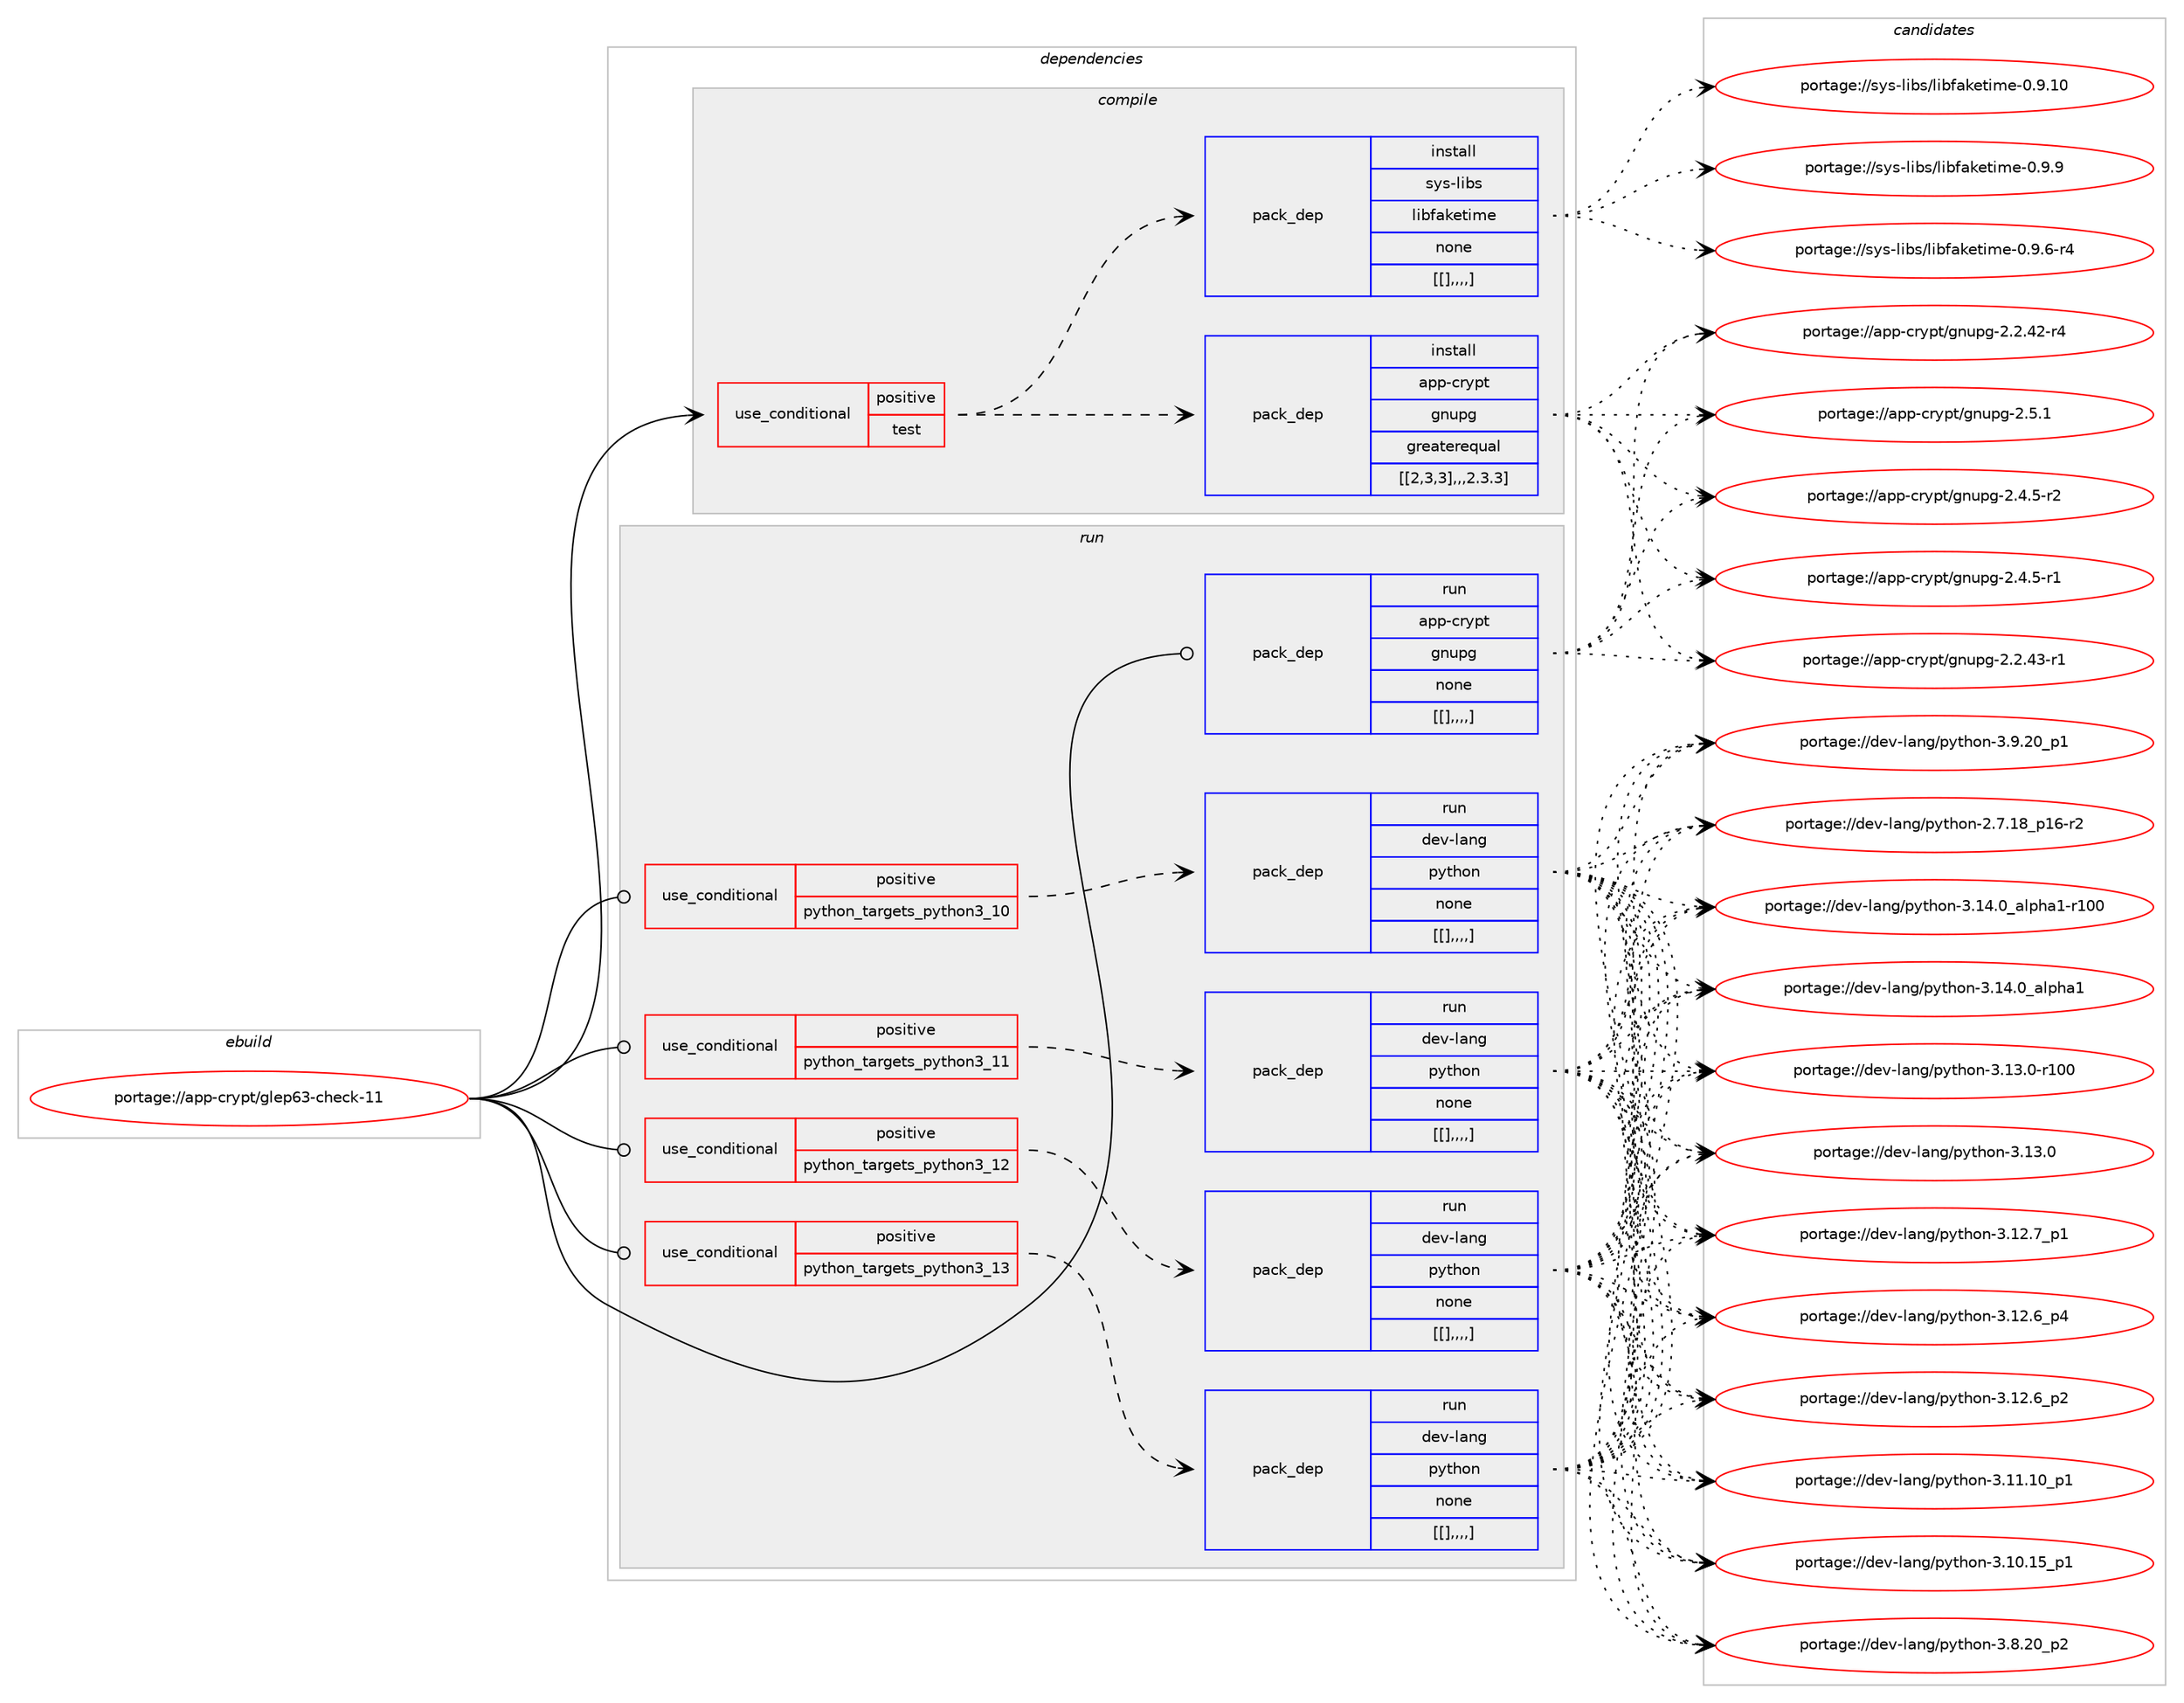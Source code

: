digraph prolog {

# *************
# Graph options
# *************

newrank=true;
concentrate=true;
compound=true;
graph [rankdir=LR,fontname=Helvetica,fontsize=10,ranksep=1.5];#, ranksep=2.5, nodesep=0.2];
edge  [arrowhead=vee];
node  [fontname=Helvetica,fontsize=10];

# **********
# The ebuild
# **********

subgraph cluster_leftcol {
color=gray;
label=<<i>ebuild</i>>;
id [label="portage://app-crypt/glep63-check-11", color=red, width=4, href="../app-crypt/glep63-check-11.svg"];
}

# ****************
# The dependencies
# ****************

subgraph cluster_midcol {
color=gray;
label=<<i>dependencies</i>>;
subgraph cluster_compile {
fillcolor="#eeeeee";
style=filled;
label=<<i>compile</i>>;
subgraph cond3600 {
dependency12968 [label=<<TABLE BORDER="0" CELLBORDER="1" CELLSPACING="0" CELLPADDING="4"><TR><TD ROWSPAN="3" CELLPADDING="10">use_conditional</TD></TR><TR><TD>positive</TD></TR><TR><TD>test</TD></TR></TABLE>>, shape=none, color=red];
subgraph pack9322 {
dependency12991 [label=<<TABLE BORDER="0" CELLBORDER="1" CELLSPACING="0" CELLPADDING="4" WIDTH="220"><TR><TD ROWSPAN="6" CELLPADDING="30">pack_dep</TD></TR><TR><TD WIDTH="110">install</TD></TR><TR><TD>app-crypt</TD></TR><TR><TD>gnupg</TD></TR><TR><TD>greaterequal</TD></TR><TR><TD>[[2,3,3],,,2.3.3]</TD></TR></TABLE>>, shape=none, color=blue];
}
dependency12968:e -> dependency12991:w [weight=20,style="dashed",arrowhead="vee"];
subgraph pack9347 {
dependency13024 [label=<<TABLE BORDER="0" CELLBORDER="1" CELLSPACING="0" CELLPADDING="4" WIDTH="220"><TR><TD ROWSPAN="6" CELLPADDING="30">pack_dep</TD></TR><TR><TD WIDTH="110">install</TD></TR><TR><TD>sys-libs</TD></TR><TR><TD>libfaketime</TD></TR><TR><TD>none</TD></TR><TR><TD>[[],,,,]</TD></TR></TABLE>>, shape=none, color=blue];
}
dependency12968:e -> dependency13024:w [weight=20,style="dashed",arrowhead="vee"];
}
id:e -> dependency12968:w [weight=20,style="solid",arrowhead="vee"];
}
subgraph cluster_compileandrun {
fillcolor="#eeeeee";
style=filled;
label=<<i>compile and run</i>>;
}
subgraph cluster_run {
fillcolor="#eeeeee";
style=filled;
label=<<i>run</i>>;
subgraph cond3633 {
dependency13071 [label=<<TABLE BORDER="0" CELLBORDER="1" CELLSPACING="0" CELLPADDING="4"><TR><TD ROWSPAN="3" CELLPADDING="10">use_conditional</TD></TR><TR><TD>positive</TD></TR><TR><TD>python_targets_python3_10</TD></TR></TABLE>>, shape=none, color=red];
subgraph pack9383 {
dependency13072 [label=<<TABLE BORDER="0" CELLBORDER="1" CELLSPACING="0" CELLPADDING="4" WIDTH="220"><TR><TD ROWSPAN="6" CELLPADDING="30">pack_dep</TD></TR><TR><TD WIDTH="110">run</TD></TR><TR><TD>dev-lang</TD></TR><TR><TD>python</TD></TR><TR><TD>none</TD></TR><TR><TD>[[],,,,]</TD></TR></TABLE>>, shape=none, color=blue];
}
dependency13071:e -> dependency13072:w [weight=20,style="dashed",arrowhead="vee"];
}
id:e -> dependency13071:w [weight=20,style="solid",arrowhead="odot"];
subgraph cond3640 {
dependency13077 [label=<<TABLE BORDER="0" CELLBORDER="1" CELLSPACING="0" CELLPADDING="4"><TR><TD ROWSPAN="3" CELLPADDING="10">use_conditional</TD></TR><TR><TD>positive</TD></TR><TR><TD>python_targets_python3_11</TD></TR></TABLE>>, shape=none, color=red];
subgraph pack9385 {
dependency13111 [label=<<TABLE BORDER="0" CELLBORDER="1" CELLSPACING="0" CELLPADDING="4" WIDTH="220"><TR><TD ROWSPAN="6" CELLPADDING="30">pack_dep</TD></TR><TR><TD WIDTH="110">run</TD></TR><TR><TD>dev-lang</TD></TR><TR><TD>python</TD></TR><TR><TD>none</TD></TR><TR><TD>[[],,,,]</TD></TR></TABLE>>, shape=none, color=blue];
}
dependency13077:e -> dependency13111:w [weight=20,style="dashed",arrowhead="vee"];
}
id:e -> dependency13077:w [weight=20,style="solid",arrowhead="odot"];
subgraph cond3657 {
dependency13154 [label=<<TABLE BORDER="0" CELLBORDER="1" CELLSPACING="0" CELLPADDING="4"><TR><TD ROWSPAN="3" CELLPADDING="10">use_conditional</TD></TR><TR><TD>positive</TD></TR><TR><TD>python_targets_python3_12</TD></TR></TABLE>>, shape=none, color=red];
subgraph pack9452 {
dependency13207 [label=<<TABLE BORDER="0" CELLBORDER="1" CELLSPACING="0" CELLPADDING="4" WIDTH="220"><TR><TD ROWSPAN="6" CELLPADDING="30">pack_dep</TD></TR><TR><TD WIDTH="110">run</TD></TR><TR><TD>dev-lang</TD></TR><TR><TD>python</TD></TR><TR><TD>none</TD></TR><TR><TD>[[],,,,]</TD></TR></TABLE>>, shape=none, color=blue];
}
dependency13154:e -> dependency13207:w [weight=20,style="dashed",arrowhead="vee"];
}
id:e -> dependency13154:w [weight=20,style="solid",arrowhead="odot"];
subgraph cond3678 {
dependency13217 [label=<<TABLE BORDER="0" CELLBORDER="1" CELLSPACING="0" CELLPADDING="4"><TR><TD ROWSPAN="3" CELLPADDING="10">use_conditional</TD></TR><TR><TD>positive</TD></TR><TR><TD>python_targets_python3_13</TD></TR></TABLE>>, shape=none, color=red];
subgraph pack9490 {
dependency13248 [label=<<TABLE BORDER="0" CELLBORDER="1" CELLSPACING="0" CELLPADDING="4" WIDTH="220"><TR><TD ROWSPAN="6" CELLPADDING="30">pack_dep</TD></TR><TR><TD WIDTH="110">run</TD></TR><TR><TD>dev-lang</TD></TR><TR><TD>python</TD></TR><TR><TD>none</TD></TR><TR><TD>[[],,,,]</TD></TR></TABLE>>, shape=none, color=blue];
}
dependency13217:e -> dependency13248:w [weight=20,style="dashed",arrowhead="vee"];
}
id:e -> dependency13217:w [weight=20,style="solid",arrowhead="odot"];
subgraph pack9504 {
dependency13262 [label=<<TABLE BORDER="0" CELLBORDER="1" CELLSPACING="0" CELLPADDING="4" WIDTH="220"><TR><TD ROWSPAN="6" CELLPADDING="30">pack_dep</TD></TR><TR><TD WIDTH="110">run</TD></TR><TR><TD>app-crypt</TD></TR><TR><TD>gnupg</TD></TR><TR><TD>none</TD></TR><TR><TD>[[],,,,]</TD></TR></TABLE>>, shape=none, color=blue];
}
id:e -> dependency13262:w [weight=20,style="solid",arrowhead="odot"];
}
}

# **************
# The candidates
# **************

subgraph cluster_choices {
rank=same;
color=gray;
label=<<i>candidates</i>>;

subgraph choice9074 {
color=black;
nodesep=1;
choice97112112459911412111211647103110117112103455046534649 [label="portage://app-crypt/gnupg-2.5.1", color=red, width=4,href="../app-crypt/gnupg-2.5.1.svg"];
choice971121124599114121112116471031101171121034550465246534511450 [label="portage://app-crypt/gnupg-2.4.5-r2", color=red, width=4,href="../app-crypt/gnupg-2.4.5-r2.svg"];
choice971121124599114121112116471031101171121034550465246534511449 [label="portage://app-crypt/gnupg-2.4.5-r1", color=red, width=4,href="../app-crypt/gnupg-2.4.5-r1.svg"];
choice97112112459911412111211647103110117112103455046504652514511449 [label="portage://app-crypt/gnupg-2.2.43-r1", color=red, width=4,href="../app-crypt/gnupg-2.2.43-r1.svg"];
choice97112112459911412111211647103110117112103455046504652504511452 [label="portage://app-crypt/gnupg-2.2.42-r4", color=red, width=4,href="../app-crypt/gnupg-2.2.42-r4.svg"];
dependency12991:e -> choice97112112459911412111211647103110117112103455046534649:w [style=dotted,weight="100"];
dependency12991:e -> choice971121124599114121112116471031101171121034550465246534511450:w [style=dotted,weight="100"];
dependency12991:e -> choice971121124599114121112116471031101171121034550465246534511449:w [style=dotted,weight="100"];
dependency12991:e -> choice97112112459911412111211647103110117112103455046504652514511449:w [style=dotted,weight="100"];
dependency12991:e -> choice97112112459911412111211647103110117112103455046504652504511452:w [style=dotted,weight="100"];
}
subgraph choice9095 {
color=black;
nodesep=1;
choice115121115451081059811547108105981029710710111610510910145484657464948 [label="portage://sys-libs/libfaketime-0.9.10", color=red, width=4,href="../sys-libs/libfaketime-0.9.10.svg"];
choice1151211154510810598115471081059810297107101116105109101454846574657 [label="portage://sys-libs/libfaketime-0.9.9", color=red, width=4,href="../sys-libs/libfaketime-0.9.9.svg"];
choice11512111545108105981154710810598102971071011161051091014548465746544511452 [label="portage://sys-libs/libfaketime-0.9.6-r4", color=red, width=4,href="../sys-libs/libfaketime-0.9.6-r4.svg"];
dependency13024:e -> choice115121115451081059811547108105981029710710111610510910145484657464948:w [style=dotted,weight="100"];
dependency13024:e -> choice1151211154510810598115471081059810297107101116105109101454846574657:w [style=dotted,weight="100"];
dependency13024:e -> choice11512111545108105981154710810598102971071011161051091014548465746544511452:w [style=dotted,weight="100"];
}
subgraph choice9221 {
color=black;
nodesep=1;
choice100101118451089711010347112121116104111110455146495246489597108112104974945114494848 [label="portage://dev-lang/python-3.14.0_alpha1-r100", color=red, width=4,href="../dev-lang/python-3.14.0_alpha1-r100.svg"];
choice1001011184510897110103471121211161041111104551464952464895971081121049749 [label="portage://dev-lang/python-3.14.0_alpha1", color=red, width=4,href="../dev-lang/python-3.14.0_alpha1.svg"];
choice1001011184510897110103471121211161041111104551464951464845114494848 [label="portage://dev-lang/python-3.13.0-r100", color=red, width=4,href="../dev-lang/python-3.13.0-r100.svg"];
choice10010111845108971101034711212111610411111045514649514648 [label="portage://dev-lang/python-3.13.0", color=red, width=4,href="../dev-lang/python-3.13.0.svg"];
choice100101118451089711010347112121116104111110455146495046559511249 [label="portage://dev-lang/python-3.12.7_p1", color=red, width=4,href="../dev-lang/python-3.12.7_p1.svg"];
choice100101118451089711010347112121116104111110455146495046549511252 [label="portage://dev-lang/python-3.12.6_p4", color=red, width=4,href="../dev-lang/python-3.12.6_p4.svg"];
choice100101118451089711010347112121116104111110455146495046549511250 [label="portage://dev-lang/python-3.12.6_p2", color=red, width=4,href="../dev-lang/python-3.12.6_p2.svg"];
choice10010111845108971101034711212111610411111045514649494649489511249 [label="portage://dev-lang/python-3.11.10_p1", color=red, width=4,href="../dev-lang/python-3.11.10_p1.svg"];
choice10010111845108971101034711212111610411111045514649484649539511249 [label="portage://dev-lang/python-3.10.15_p1", color=red, width=4,href="../dev-lang/python-3.10.15_p1.svg"];
choice100101118451089711010347112121116104111110455146574650489511249 [label="portage://dev-lang/python-3.9.20_p1", color=red, width=4,href="../dev-lang/python-3.9.20_p1.svg"];
choice100101118451089711010347112121116104111110455146564650489511250 [label="portage://dev-lang/python-3.8.20_p2", color=red, width=4,href="../dev-lang/python-3.8.20_p2.svg"];
choice100101118451089711010347112121116104111110455046554649569511249544511450 [label="portage://dev-lang/python-2.7.18_p16-r2", color=red, width=4,href="../dev-lang/python-2.7.18_p16-r2.svg"];
dependency13072:e -> choice100101118451089711010347112121116104111110455146495246489597108112104974945114494848:w [style=dotted,weight="100"];
dependency13072:e -> choice1001011184510897110103471121211161041111104551464952464895971081121049749:w [style=dotted,weight="100"];
dependency13072:e -> choice1001011184510897110103471121211161041111104551464951464845114494848:w [style=dotted,weight="100"];
dependency13072:e -> choice10010111845108971101034711212111610411111045514649514648:w [style=dotted,weight="100"];
dependency13072:e -> choice100101118451089711010347112121116104111110455146495046559511249:w [style=dotted,weight="100"];
dependency13072:e -> choice100101118451089711010347112121116104111110455146495046549511252:w [style=dotted,weight="100"];
dependency13072:e -> choice100101118451089711010347112121116104111110455146495046549511250:w [style=dotted,weight="100"];
dependency13072:e -> choice10010111845108971101034711212111610411111045514649494649489511249:w [style=dotted,weight="100"];
dependency13072:e -> choice10010111845108971101034711212111610411111045514649484649539511249:w [style=dotted,weight="100"];
dependency13072:e -> choice100101118451089711010347112121116104111110455146574650489511249:w [style=dotted,weight="100"];
dependency13072:e -> choice100101118451089711010347112121116104111110455146564650489511250:w [style=dotted,weight="100"];
dependency13072:e -> choice100101118451089711010347112121116104111110455046554649569511249544511450:w [style=dotted,weight="100"];
}
subgraph choice9272 {
color=black;
nodesep=1;
choice100101118451089711010347112121116104111110455146495246489597108112104974945114494848 [label="portage://dev-lang/python-3.14.0_alpha1-r100", color=red, width=4,href="../dev-lang/python-3.14.0_alpha1-r100.svg"];
choice1001011184510897110103471121211161041111104551464952464895971081121049749 [label="portage://dev-lang/python-3.14.0_alpha1", color=red, width=4,href="../dev-lang/python-3.14.0_alpha1.svg"];
choice1001011184510897110103471121211161041111104551464951464845114494848 [label="portage://dev-lang/python-3.13.0-r100", color=red, width=4,href="../dev-lang/python-3.13.0-r100.svg"];
choice10010111845108971101034711212111610411111045514649514648 [label="portage://dev-lang/python-3.13.0", color=red, width=4,href="../dev-lang/python-3.13.0.svg"];
choice100101118451089711010347112121116104111110455146495046559511249 [label="portage://dev-lang/python-3.12.7_p1", color=red, width=4,href="../dev-lang/python-3.12.7_p1.svg"];
choice100101118451089711010347112121116104111110455146495046549511252 [label="portage://dev-lang/python-3.12.6_p4", color=red, width=4,href="../dev-lang/python-3.12.6_p4.svg"];
choice100101118451089711010347112121116104111110455146495046549511250 [label="portage://dev-lang/python-3.12.6_p2", color=red, width=4,href="../dev-lang/python-3.12.6_p2.svg"];
choice10010111845108971101034711212111610411111045514649494649489511249 [label="portage://dev-lang/python-3.11.10_p1", color=red, width=4,href="../dev-lang/python-3.11.10_p1.svg"];
choice10010111845108971101034711212111610411111045514649484649539511249 [label="portage://dev-lang/python-3.10.15_p1", color=red, width=4,href="../dev-lang/python-3.10.15_p1.svg"];
choice100101118451089711010347112121116104111110455146574650489511249 [label="portage://dev-lang/python-3.9.20_p1", color=red, width=4,href="../dev-lang/python-3.9.20_p1.svg"];
choice100101118451089711010347112121116104111110455146564650489511250 [label="portage://dev-lang/python-3.8.20_p2", color=red, width=4,href="../dev-lang/python-3.8.20_p2.svg"];
choice100101118451089711010347112121116104111110455046554649569511249544511450 [label="portage://dev-lang/python-2.7.18_p16-r2", color=red, width=4,href="../dev-lang/python-2.7.18_p16-r2.svg"];
dependency13111:e -> choice100101118451089711010347112121116104111110455146495246489597108112104974945114494848:w [style=dotted,weight="100"];
dependency13111:e -> choice1001011184510897110103471121211161041111104551464952464895971081121049749:w [style=dotted,weight="100"];
dependency13111:e -> choice1001011184510897110103471121211161041111104551464951464845114494848:w [style=dotted,weight="100"];
dependency13111:e -> choice10010111845108971101034711212111610411111045514649514648:w [style=dotted,weight="100"];
dependency13111:e -> choice100101118451089711010347112121116104111110455146495046559511249:w [style=dotted,weight="100"];
dependency13111:e -> choice100101118451089711010347112121116104111110455146495046549511252:w [style=dotted,weight="100"];
dependency13111:e -> choice100101118451089711010347112121116104111110455146495046549511250:w [style=dotted,weight="100"];
dependency13111:e -> choice10010111845108971101034711212111610411111045514649494649489511249:w [style=dotted,weight="100"];
dependency13111:e -> choice10010111845108971101034711212111610411111045514649484649539511249:w [style=dotted,weight="100"];
dependency13111:e -> choice100101118451089711010347112121116104111110455146574650489511249:w [style=dotted,weight="100"];
dependency13111:e -> choice100101118451089711010347112121116104111110455146564650489511250:w [style=dotted,weight="100"];
dependency13111:e -> choice100101118451089711010347112121116104111110455046554649569511249544511450:w [style=dotted,weight="100"];
}
subgraph choice9280 {
color=black;
nodesep=1;
choice100101118451089711010347112121116104111110455146495246489597108112104974945114494848 [label="portage://dev-lang/python-3.14.0_alpha1-r100", color=red, width=4,href="../dev-lang/python-3.14.0_alpha1-r100.svg"];
choice1001011184510897110103471121211161041111104551464952464895971081121049749 [label="portage://dev-lang/python-3.14.0_alpha1", color=red, width=4,href="../dev-lang/python-3.14.0_alpha1.svg"];
choice1001011184510897110103471121211161041111104551464951464845114494848 [label="portage://dev-lang/python-3.13.0-r100", color=red, width=4,href="../dev-lang/python-3.13.0-r100.svg"];
choice10010111845108971101034711212111610411111045514649514648 [label="portage://dev-lang/python-3.13.0", color=red, width=4,href="../dev-lang/python-3.13.0.svg"];
choice100101118451089711010347112121116104111110455146495046559511249 [label="portage://dev-lang/python-3.12.7_p1", color=red, width=4,href="../dev-lang/python-3.12.7_p1.svg"];
choice100101118451089711010347112121116104111110455146495046549511252 [label="portage://dev-lang/python-3.12.6_p4", color=red, width=4,href="../dev-lang/python-3.12.6_p4.svg"];
choice100101118451089711010347112121116104111110455146495046549511250 [label="portage://dev-lang/python-3.12.6_p2", color=red, width=4,href="../dev-lang/python-3.12.6_p2.svg"];
choice10010111845108971101034711212111610411111045514649494649489511249 [label="portage://dev-lang/python-3.11.10_p1", color=red, width=4,href="../dev-lang/python-3.11.10_p1.svg"];
choice10010111845108971101034711212111610411111045514649484649539511249 [label="portage://dev-lang/python-3.10.15_p1", color=red, width=4,href="../dev-lang/python-3.10.15_p1.svg"];
choice100101118451089711010347112121116104111110455146574650489511249 [label="portage://dev-lang/python-3.9.20_p1", color=red, width=4,href="../dev-lang/python-3.9.20_p1.svg"];
choice100101118451089711010347112121116104111110455146564650489511250 [label="portage://dev-lang/python-3.8.20_p2", color=red, width=4,href="../dev-lang/python-3.8.20_p2.svg"];
choice100101118451089711010347112121116104111110455046554649569511249544511450 [label="portage://dev-lang/python-2.7.18_p16-r2", color=red, width=4,href="../dev-lang/python-2.7.18_p16-r2.svg"];
dependency13207:e -> choice100101118451089711010347112121116104111110455146495246489597108112104974945114494848:w [style=dotted,weight="100"];
dependency13207:e -> choice1001011184510897110103471121211161041111104551464952464895971081121049749:w [style=dotted,weight="100"];
dependency13207:e -> choice1001011184510897110103471121211161041111104551464951464845114494848:w [style=dotted,weight="100"];
dependency13207:e -> choice10010111845108971101034711212111610411111045514649514648:w [style=dotted,weight="100"];
dependency13207:e -> choice100101118451089711010347112121116104111110455146495046559511249:w [style=dotted,weight="100"];
dependency13207:e -> choice100101118451089711010347112121116104111110455146495046549511252:w [style=dotted,weight="100"];
dependency13207:e -> choice100101118451089711010347112121116104111110455146495046549511250:w [style=dotted,weight="100"];
dependency13207:e -> choice10010111845108971101034711212111610411111045514649494649489511249:w [style=dotted,weight="100"];
dependency13207:e -> choice10010111845108971101034711212111610411111045514649484649539511249:w [style=dotted,weight="100"];
dependency13207:e -> choice100101118451089711010347112121116104111110455146574650489511249:w [style=dotted,weight="100"];
dependency13207:e -> choice100101118451089711010347112121116104111110455146564650489511250:w [style=dotted,weight="100"];
dependency13207:e -> choice100101118451089711010347112121116104111110455046554649569511249544511450:w [style=dotted,weight="100"];
}
subgraph choice9294 {
color=black;
nodesep=1;
choice100101118451089711010347112121116104111110455146495246489597108112104974945114494848 [label="portage://dev-lang/python-3.14.0_alpha1-r100", color=red, width=4,href="../dev-lang/python-3.14.0_alpha1-r100.svg"];
choice1001011184510897110103471121211161041111104551464952464895971081121049749 [label="portage://dev-lang/python-3.14.0_alpha1", color=red, width=4,href="../dev-lang/python-3.14.0_alpha1.svg"];
choice1001011184510897110103471121211161041111104551464951464845114494848 [label="portage://dev-lang/python-3.13.0-r100", color=red, width=4,href="../dev-lang/python-3.13.0-r100.svg"];
choice10010111845108971101034711212111610411111045514649514648 [label="portage://dev-lang/python-3.13.0", color=red, width=4,href="../dev-lang/python-3.13.0.svg"];
choice100101118451089711010347112121116104111110455146495046559511249 [label="portage://dev-lang/python-3.12.7_p1", color=red, width=4,href="../dev-lang/python-3.12.7_p1.svg"];
choice100101118451089711010347112121116104111110455146495046549511252 [label="portage://dev-lang/python-3.12.6_p4", color=red, width=4,href="../dev-lang/python-3.12.6_p4.svg"];
choice100101118451089711010347112121116104111110455146495046549511250 [label="portage://dev-lang/python-3.12.6_p2", color=red, width=4,href="../dev-lang/python-3.12.6_p2.svg"];
choice10010111845108971101034711212111610411111045514649494649489511249 [label="portage://dev-lang/python-3.11.10_p1", color=red, width=4,href="../dev-lang/python-3.11.10_p1.svg"];
choice10010111845108971101034711212111610411111045514649484649539511249 [label="portage://dev-lang/python-3.10.15_p1", color=red, width=4,href="../dev-lang/python-3.10.15_p1.svg"];
choice100101118451089711010347112121116104111110455146574650489511249 [label="portage://dev-lang/python-3.9.20_p1", color=red, width=4,href="../dev-lang/python-3.9.20_p1.svg"];
choice100101118451089711010347112121116104111110455146564650489511250 [label="portage://dev-lang/python-3.8.20_p2", color=red, width=4,href="../dev-lang/python-3.8.20_p2.svg"];
choice100101118451089711010347112121116104111110455046554649569511249544511450 [label="portage://dev-lang/python-2.7.18_p16-r2", color=red, width=4,href="../dev-lang/python-2.7.18_p16-r2.svg"];
dependency13248:e -> choice100101118451089711010347112121116104111110455146495246489597108112104974945114494848:w [style=dotted,weight="100"];
dependency13248:e -> choice1001011184510897110103471121211161041111104551464952464895971081121049749:w [style=dotted,weight="100"];
dependency13248:e -> choice1001011184510897110103471121211161041111104551464951464845114494848:w [style=dotted,weight="100"];
dependency13248:e -> choice10010111845108971101034711212111610411111045514649514648:w [style=dotted,weight="100"];
dependency13248:e -> choice100101118451089711010347112121116104111110455146495046559511249:w [style=dotted,weight="100"];
dependency13248:e -> choice100101118451089711010347112121116104111110455146495046549511252:w [style=dotted,weight="100"];
dependency13248:e -> choice100101118451089711010347112121116104111110455146495046549511250:w [style=dotted,weight="100"];
dependency13248:e -> choice10010111845108971101034711212111610411111045514649494649489511249:w [style=dotted,weight="100"];
dependency13248:e -> choice10010111845108971101034711212111610411111045514649484649539511249:w [style=dotted,weight="100"];
dependency13248:e -> choice100101118451089711010347112121116104111110455146574650489511249:w [style=dotted,weight="100"];
dependency13248:e -> choice100101118451089711010347112121116104111110455146564650489511250:w [style=dotted,weight="100"];
dependency13248:e -> choice100101118451089711010347112121116104111110455046554649569511249544511450:w [style=dotted,weight="100"];
}
subgraph choice9309 {
color=black;
nodesep=1;
choice97112112459911412111211647103110117112103455046534649 [label="portage://app-crypt/gnupg-2.5.1", color=red, width=4,href="../app-crypt/gnupg-2.5.1.svg"];
choice971121124599114121112116471031101171121034550465246534511450 [label="portage://app-crypt/gnupg-2.4.5-r2", color=red, width=4,href="../app-crypt/gnupg-2.4.5-r2.svg"];
choice971121124599114121112116471031101171121034550465246534511449 [label="portage://app-crypt/gnupg-2.4.5-r1", color=red, width=4,href="../app-crypt/gnupg-2.4.5-r1.svg"];
choice97112112459911412111211647103110117112103455046504652514511449 [label="portage://app-crypt/gnupg-2.2.43-r1", color=red, width=4,href="../app-crypt/gnupg-2.2.43-r1.svg"];
choice97112112459911412111211647103110117112103455046504652504511452 [label="portage://app-crypt/gnupg-2.2.42-r4", color=red, width=4,href="../app-crypt/gnupg-2.2.42-r4.svg"];
dependency13262:e -> choice97112112459911412111211647103110117112103455046534649:w [style=dotted,weight="100"];
dependency13262:e -> choice971121124599114121112116471031101171121034550465246534511450:w [style=dotted,weight="100"];
dependency13262:e -> choice971121124599114121112116471031101171121034550465246534511449:w [style=dotted,weight="100"];
dependency13262:e -> choice97112112459911412111211647103110117112103455046504652514511449:w [style=dotted,weight="100"];
dependency13262:e -> choice97112112459911412111211647103110117112103455046504652504511452:w [style=dotted,weight="100"];
}
}

}
